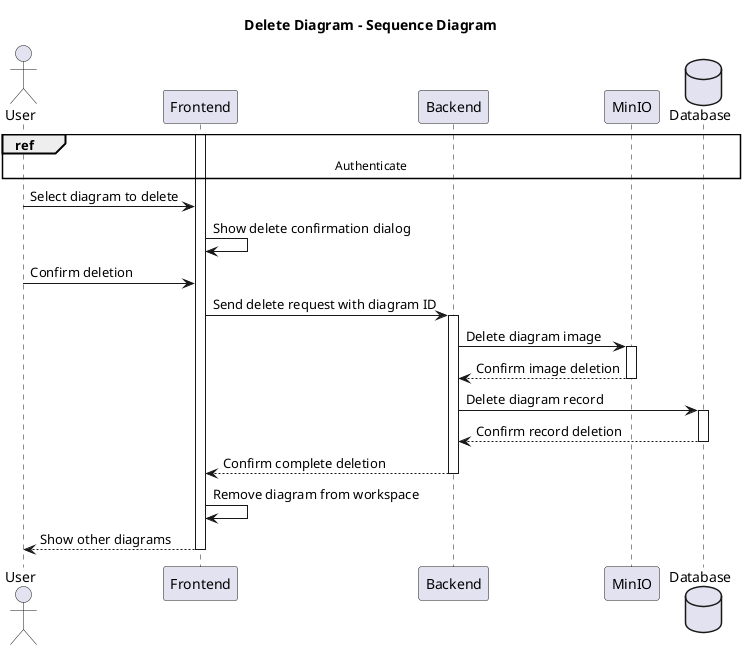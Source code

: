 @startuml
title Delete Diagram - Sequence Diagram

actor User
participant Frontend
participant Backend
participant MinIO
database Database

ref over User, Database: Authenticate



activate Frontend

User -> Frontend: Select diagram to delete
Frontend -> Frontend: Show delete confirmation dialog

User -> Frontend: Confirm deletion
Frontend -> Backend: Send delete request with diagram ID
activate Backend

' Backend -> Database: Get diagram image link
' activate Database
' Database --> Backend: Return image link
' deactivate Database

Backend -> MinIO: Delete diagram image
activate MinIO
MinIO --> Backend: Confirm image deletion
deactivate MinIO

Backend -> Database: Delete diagram record
activate Database
Database --> Backend: Confirm record deletion
deactivate Database

Backend --> Frontend: Confirm complete deletion
deactivate Backend

Frontend -> Frontend: Remove diagram from workspace
Frontend --> User: Show other diagrams
deactivate Frontend

@enduml